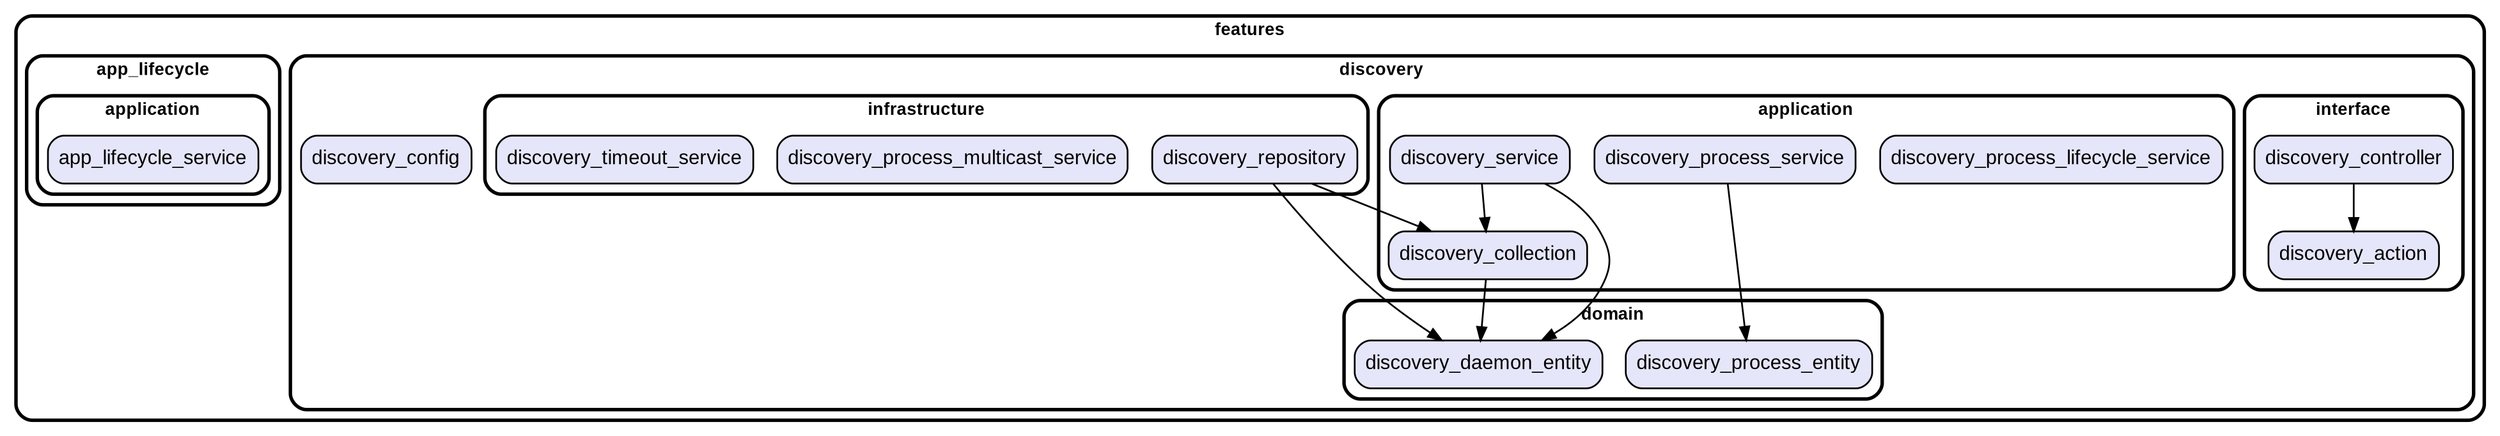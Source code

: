 digraph "" {
  graph [style=rounded fontname="Arial Black" fontsize=13 penwidth=2.6];
  node [shape=rect style="filled,rounded" fontname=Arial fontsize=15 fillcolor=Lavender penwidth=1.3];
  edge [penwidth=1.3];
  "/discovery/interface/discovery_controller.dart" [label="discovery_controller"];
  "/discovery/interface/discovery_action.dart" [label="discovery_action"];
  "/discovery/discovery_config.dart" [label="discovery_config"];
  "/discovery/application/discovery_process_lifecycle_service.dart" [label="discovery_process_lifecycle_service"];
  "/discovery/application/discovery_process_service.dart" [label="discovery_process_service"];
  "/discovery/application/discovery_collection.dart" [label="discovery_collection"];
  "/discovery/application/discovery_service.dart" [label="discovery_service"];
  "/discovery/infrastructure/discovery_repository.dart" [label="discovery_repository"];
  "/discovery/infrastructure/discovery_process_multicast_service.dart" [label="discovery_process_multicast_service"];
  "/discovery/infrastructure/discovery_timeout_service.dart" [label="discovery_timeout_service"];
  "/discovery/domain/discovery_daemon_entity.dart" [label="discovery_daemon_entity"];
  "/discovery/domain/discovery_process_entity.dart" [label="discovery_process_entity"];
  "/app_lifecycle/application/app_lifecycle_service.dart" [label="app_lifecycle_service"];
  subgraph "cluster~" {
    label="features";
    subgraph "cluster~/discovery" {
      label="discovery";
      "/discovery/discovery_config.dart";
      subgraph "cluster~/discovery/interface" {
        label="interface";
        "/discovery/interface/discovery_controller.dart";
        "/discovery/interface/discovery_action.dart";
      }
      subgraph "cluster~/discovery/application" {
        label="application";
        "/discovery/application/discovery_process_lifecycle_service.dart";
        "/discovery/application/discovery_process_service.dart";
        "/discovery/application/discovery_collection.dart";
        "/discovery/application/discovery_service.dart";
      }
      subgraph "cluster~/discovery/infrastructure" {
        label="infrastructure";
        "/discovery/infrastructure/discovery_repository.dart";
        "/discovery/infrastructure/discovery_process_multicast_service.dart";
        "/discovery/infrastructure/discovery_timeout_service.dart";
      }
      subgraph "cluster~/discovery/domain" {
        label="domain";
        "/discovery/domain/discovery_daemon_entity.dart";
        "/discovery/domain/discovery_process_entity.dart";
      }
    }
    subgraph "cluster~/app_lifecycle" {
      label="app_lifecycle";
      subgraph "cluster~/app_lifecycle/application" {
        label="application";
        "/app_lifecycle/application/app_lifecycle_service.dart";
      }
    }
  }
  "/discovery/interface/discovery_controller.dart" -> "/discovery/interface/discovery_action.dart";
  "/discovery/application/discovery_process_service.dart" -> "/discovery/domain/discovery_process_entity.dart";
  "/discovery/application/discovery_collection.dart" -> "/discovery/domain/discovery_daemon_entity.dart";
  "/discovery/application/discovery_service.dart" -> "/discovery/application/discovery_collection.dart";
  "/discovery/application/discovery_service.dart" -> "/discovery/domain/discovery_daemon_entity.dart";
  "/discovery/infrastructure/discovery_repository.dart" -> "/discovery/application/discovery_collection.dart";
  "/discovery/infrastructure/discovery_repository.dart" -> "/discovery/domain/discovery_daemon_entity.dart";
}
